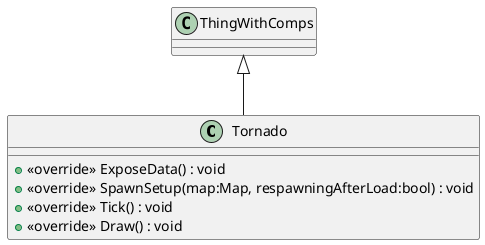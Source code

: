 @startuml
class Tornado {
    + <<override>> ExposeData() : void
    + <<override>> SpawnSetup(map:Map, respawningAfterLoad:bool) : void
    + <<override>> Tick() : void
    + <<override>> Draw() : void
}
ThingWithComps <|-- Tornado
@enduml
